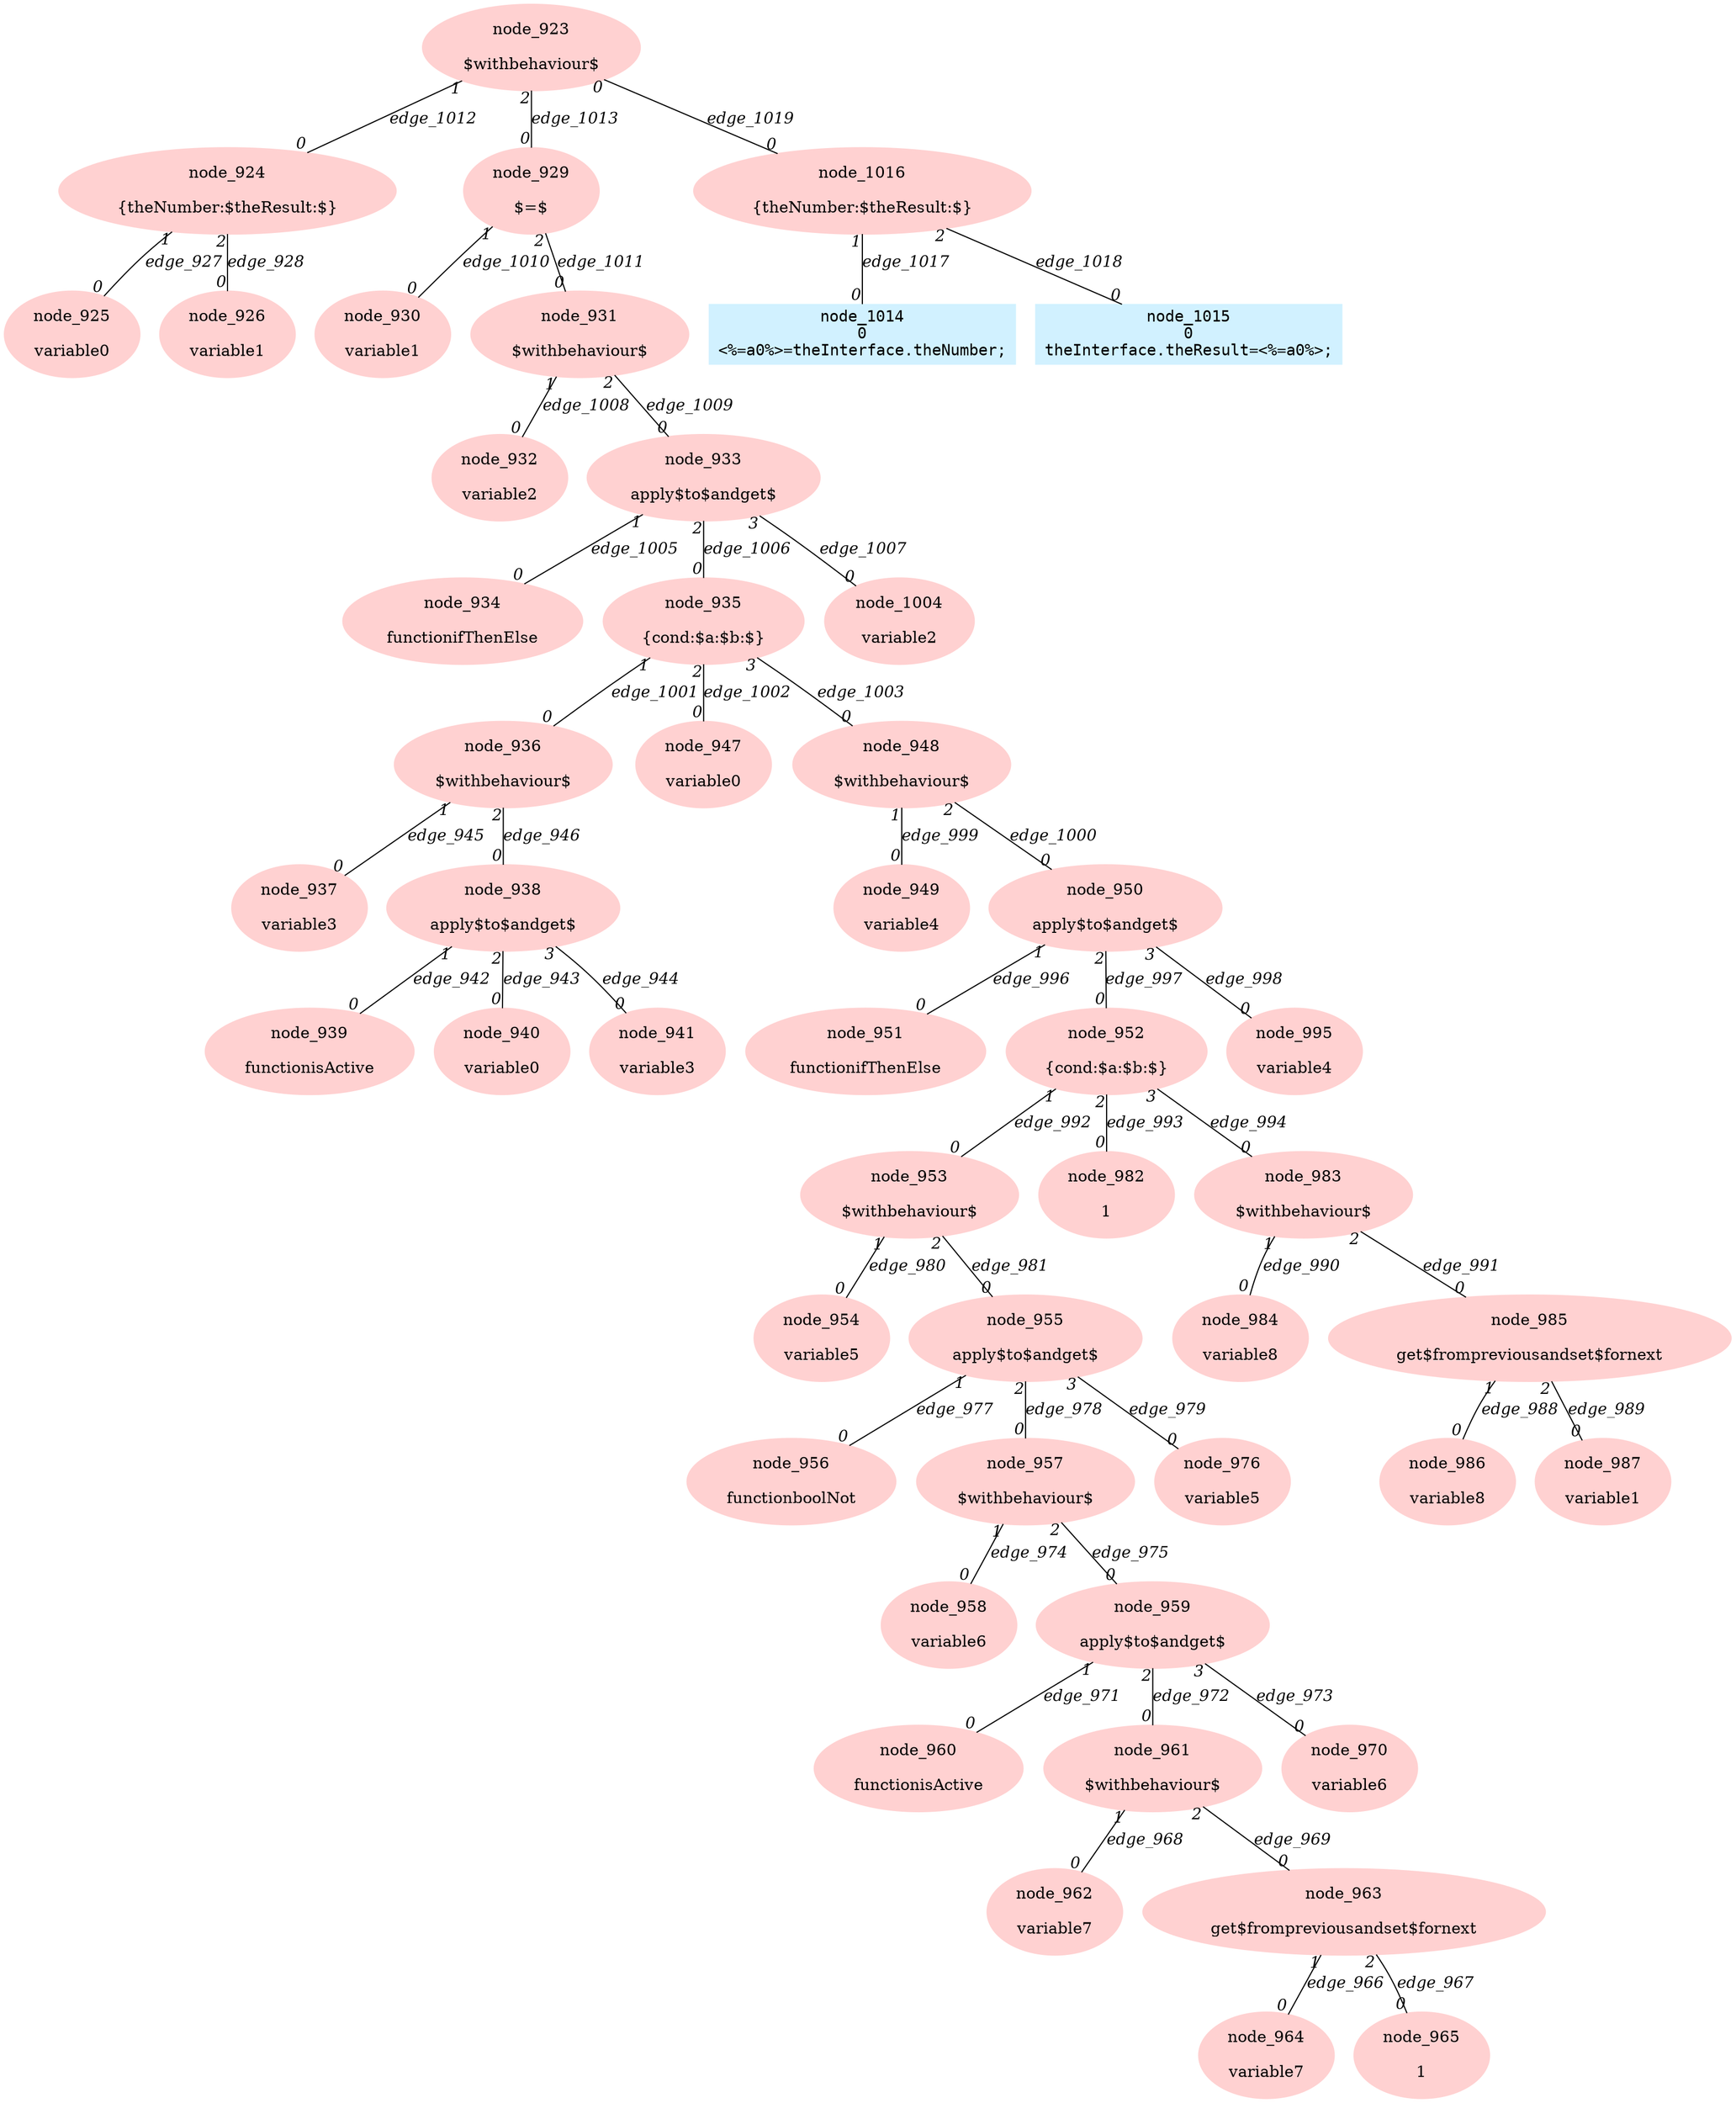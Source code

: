 digraph g{node_923 [shape=ellipse, style=filled, color="#ffd1d1", label="node_923

$withbehaviour$" ]
node_924 [shape=ellipse, style=filled, color="#ffd1d1", label="node_924

{theNumber:$theResult:$}" ]
node_925 [shape=ellipse, style=filled, color="#ffd1d1", label="node_925

variable0" ]
node_926 [shape=ellipse, style=filled, color="#ffd1d1", label="node_926

variable1" ]
node_929 [shape=ellipse, style=filled, color="#ffd1d1", label="node_929

$=$" ]
node_930 [shape=ellipse, style=filled, color="#ffd1d1", label="node_930

variable1" ]
node_931 [shape=ellipse, style=filled, color="#ffd1d1", label="node_931

$withbehaviour$" ]
node_932 [shape=ellipse, style=filled, color="#ffd1d1", label="node_932

variable2" ]
node_933 [shape=ellipse, style=filled, color="#ffd1d1", label="node_933

apply$to$andget$" ]
node_934 [shape=ellipse, style=filled, color="#ffd1d1", label="node_934

functionifThenElse" ]
node_935 [shape=ellipse, style=filled, color="#ffd1d1", label="node_935

{cond:$a:$b:$}" ]
node_936 [shape=ellipse, style=filled, color="#ffd1d1", label="node_936

$withbehaviour$" ]
node_937 [shape=ellipse, style=filled, color="#ffd1d1", label="node_937

variable3" ]
node_938 [shape=ellipse, style=filled, color="#ffd1d1", label="node_938

apply$to$andget$" ]
node_939 [shape=ellipse, style=filled, color="#ffd1d1", label="node_939

functionisActive" ]
node_940 [shape=ellipse, style=filled, color="#ffd1d1", label="node_940

variable0" ]
node_941 [shape=ellipse, style=filled, color="#ffd1d1", label="node_941

variable3" ]
node_947 [shape=ellipse, style=filled, color="#ffd1d1", label="node_947

variable0" ]
node_948 [shape=ellipse, style=filled, color="#ffd1d1", label="node_948

$withbehaviour$" ]
node_949 [shape=ellipse, style=filled, color="#ffd1d1", label="node_949

variable4" ]
node_950 [shape=ellipse, style=filled, color="#ffd1d1", label="node_950

apply$to$andget$" ]
node_951 [shape=ellipse, style=filled, color="#ffd1d1", label="node_951

functionifThenElse" ]
node_952 [shape=ellipse, style=filled, color="#ffd1d1", label="node_952

{cond:$a:$b:$}" ]
node_953 [shape=ellipse, style=filled, color="#ffd1d1", label="node_953

$withbehaviour$" ]
node_954 [shape=ellipse, style=filled, color="#ffd1d1", label="node_954

variable5" ]
node_955 [shape=ellipse, style=filled, color="#ffd1d1", label="node_955

apply$to$andget$" ]
node_956 [shape=ellipse, style=filled, color="#ffd1d1", label="node_956

functionboolNot" ]
node_957 [shape=ellipse, style=filled, color="#ffd1d1", label="node_957

$withbehaviour$" ]
node_958 [shape=ellipse, style=filled, color="#ffd1d1", label="node_958

variable6" ]
node_959 [shape=ellipse, style=filled, color="#ffd1d1", label="node_959

apply$to$andget$" ]
node_960 [shape=ellipse, style=filled, color="#ffd1d1", label="node_960

functionisActive" ]
node_961 [shape=ellipse, style=filled, color="#ffd1d1", label="node_961

$withbehaviour$" ]
node_962 [shape=ellipse, style=filled, color="#ffd1d1", label="node_962

variable7" ]
node_963 [shape=ellipse, style=filled, color="#ffd1d1", label="node_963

get$frompreviousandset$fornext" ]
node_964 [shape=ellipse, style=filled, color="#ffd1d1", label="node_964

variable7" ]
node_965 [shape=ellipse, style=filled, color="#ffd1d1", label="node_965

1" ]
node_970 [shape=ellipse, style=filled, color="#ffd1d1", label="node_970

variable6" ]
node_976 [shape=ellipse, style=filled, color="#ffd1d1", label="node_976

variable5" ]
node_982 [shape=ellipse, style=filled, color="#ffd1d1", label="node_982

1" ]
node_983 [shape=ellipse, style=filled, color="#ffd1d1", label="node_983

$withbehaviour$" ]
node_984 [shape=ellipse, style=filled, color="#ffd1d1", label="node_984

variable8" ]
node_985 [shape=ellipse, style=filled, color="#ffd1d1", label="node_985

get$frompreviousandset$fornext" ]
node_986 [shape=ellipse, style=filled, color="#ffd1d1", label="node_986

variable8" ]
node_987 [shape=ellipse, style=filled, color="#ffd1d1", label="node_987

variable1" ]
node_995 [shape=ellipse, style=filled, color="#ffd1d1", label="node_995

variable4" ]
node_1004 [shape=ellipse, style=filled, color="#ffd1d1", label="node_1004

variable2" ]
node_1016 [shape=ellipse, style=filled, color="#ffd1d1", label="node_1016

{theNumber:$theResult:$}" ]
node_1014 [shape=box, style=filled, color="#d1f1ff", fontname="Courier", label="node_1014
0
<%=a0%>=theInterface.theNumber;
" ]
node_1015 [shape=box, style=filled, color="#d1f1ff", fontname="Courier", label="node_1015
0
theInterface.theResult=<%=a0%>;
" ]
node_924 -> node_925 [dir=none, arrowHead=none, fontname="Times-Italic", label="edge_927",  headlabel="0", taillabel="1" ]
node_924 -> node_926 [dir=none, arrowHead=none, fontname="Times-Italic", label="edge_928",  headlabel="0", taillabel="2" ]
node_938 -> node_939 [dir=none, arrowHead=none, fontname="Times-Italic", label="edge_942",  headlabel="0", taillabel="1" ]
node_938 -> node_940 [dir=none, arrowHead=none, fontname="Times-Italic", label="edge_943",  headlabel="0", taillabel="2" ]
node_938 -> node_941 [dir=none, arrowHead=none, fontname="Times-Italic", label="edge_944",  headlabel="0", taillabel="3" ]
node_936 -> node_937 [dir=none, arrowHead=none, fontname="Times-Italic", label="edge_945",  headlabel="0", taillabel="1" ]
node_936 -> node_938 [dir=none, arrowHead=none, fontname="Times-Italic", label="edge_946",  headlabel="0", taillabel="2" ]
node_963 -> node_964 [dir=none, arrowHead=none, fontname="Times-Italic", label="edge_966",  headlabel="0", taillabel="1" ]
node_963 -> node_965 [dir=none, arrowHead=none, fontname="Times-Italic", label="edge_967",  headlabel="0", taillabel="2" ]
node_961 -> node_962 [dir=none, arrowHead=none, fontname="Times-Italic", label="edge_968",  headlabel="0", taillabel="1" ]
node_961 -> node_963 [dir=none, arrowHead=none, fontname="Times-Italic", label="edge_969",  headlabel="0", taillabel="2" ]
node_959 -> node_960 [dir=none, arrowHead=none, fontname="Times-Italic", label="edge_971",  headlabel="0", taillabel="1" ]
node_959 -> node_961 [dir=none, arrowHead=none, fontname="Times-Italic", label="edge_972",  headlabel="0", taillabel="2" ]
node_959 -> node_970 [dir=none, arrowHead=none, fontname="Times-Italic", label="edge_973",  headlabel="0", taillabel="3" ]
node_957 -> node_958 [dir=none, arrowHead=none, fontname="Times-Italic", label="edge_974",  headlabel="0", taillabel="1" ]
node_957 -> node_959 [dir=none, arrowHead=none, fontname="Times-Italic", label="edge_975",  headlabel="0", taillabel="2" ]
node_955 -> node_956 [dir=none, arrowHead=none, fontname="Times-Italic", label="edge_977",  headlabel="0", taillabel="1" ]
node_955 -> node_957 [dir=none, arrowHead=none, fontname="Times-Italic", label="edge_978",  headlabel="0", taillabel="2" ]
node_955 -> node_976 [dir=none, arrowHead=none, fontname="Times-Italic", label="edge_979",  headlabel="0", taillabel="3" ]
node_953 -> node_954 [dir=none, arrowHead=none, fontname="Times-Italic", label="edge_980",  headlabel="0", taillabel="1" ]
node_953 -> node_955 [dir=none, arrowHead=none, fontname="Times-Italic", label="edge_981",  headlabel="0", taillabel="2" ]
node_985 -> node_986 [dir=none, arrowHead=none, fontname="Times-Italic", label="edge_988",  headlabel="0", taillabel="1" ]
node_985 -> node_987 [dir=none, arrowHead=none, fontname="Times-Italic", label="edge_989",  headlabel="0", taillabel="2" ]
node_983 -> node_984 [dir=none, arrowHead=none, fontname="Times-Italic", label="edge_990",  headlabel="0", taillabel="1" ]
node_983 -> node_985 [dir=none, arrowHead=none, fontname="Times-Italic", label="edge_991",  headlabel="0", taillabel="2" ]
node_952 -> node_953 [dir=none, arrowHead=none, fontname="Times-Italic", label="edge_992",  headlabel="0", taillabel="1" ]
node_952 -> node_982 [dir=none, arrowHead=none, fontname="Times-Italic", label="edge_993",  headlabel="0", taillabel="2" ]
node_952 -> node_983 [dir=none, arrowHead=none, fontname="Times-Italic", label="edge_994",  headlabel="0", taillabel="3" ]
node_950 -> node_951 [dir=none, arrowHead=none, fontname="Times-Italic", label="edge_996",  headlabel="0", taillabel="1" ]
node_950 -> node_952 [dir=none, arrowHead=none, fontname="Times-Italic", label="edge_997",  headlabel="0", taillabel="2" ]
node_950 -> node_995 [dir=none, arrowHead=none, fontname="Times-Italic", label="edge_998",  headlabel="0", taillabel="3" ]
node_948 -> node_949 [dir=none, arrowHead=none, fontname="Times-Italic", label="edge_999",  headlabel="0", taillabel="1" ]
node_948 -> node_950 [dir=none, arrowHead=none, fontname="Times-Italic", label="edge_1000",  headlabel="0", taillabel="2" ]
node_935 -> node_936 [dir=none, arrowHead=none, fontname="Times-Italic", label="edge_1001",  headlabel="0", taillabel="1" ]
node_935 -> node_947 [dir=none, arrowHead=none, fontname="Times-Italic", label="edge_1002",  headlabel="0", taillabel="2" ]
node_935 -> node_948 [dir=none, arrowHead=none, fontname="Times-Italic", label="edge_1003",  headlabel="0", taillabel="3" ]
node_933 -> node_934 [dir=none, arrowHead=none, fontname="Times-Italic", label="edge_1005",  headlabel="0", taillabel="1" ]
node_933 -> node_935 [dir=none, arrowHead=none, fontname="Times-Italic", label="edge_1006",  headlabel="0", taillabel="2" ]
node_933 -> node_1004 [dir=none, arrowHead=none, fontname="Times-Italic", label="edge_1007",  headlabel="0", taillabel="3" ]
node_931 -> node_932 [dir=none, arrowHead=none, fontname="Times-Italic", label="edge_1008",  headlabel="0", taillabel="1" ]
node_931 -> node_933 [dir=none, arrowHead=none, fontname="Times-Italic", label="edge_1009",  headlabel="0", taillabel="2" ]
node_929 -> node_930 [dir=none, arrowHead=none, fontname="Times-Italic", label="edge_1010",  headlabel="0", taillabel="1" ]
node_929 -> node_931 [dir=none, arrowHead=none, fontname="Times-Italic", label="edge_1011",  headlabel="0", taillabel="2" ]
node_923 -> node_924 [dir=none, arrowHead=none, fontname="Times-Italic", label="edge_1012",  headlabel="0", taillabel="1" ]
node_923 -> node_929 [dir=none, arrowHead=none, fontname="Times-Italic", label="edge_1013",  headlabel="0", taillabel="2" ]
node_1016 -> node_1014 [dir=none, arrowHead=none, fontname="Times-Italic", label="edge_1017",  headlabel="0", taillabel="1" ]
node_1016 -> node_1015 [dir=none, arrowHead=none, fontname="Times-Italic", label="edge_1018",  headlabel="0", taillabel="2" ]
node_923 -> node_1016 [dir=none, arrowHead=none, fontname="Times-Italic", label="edge_1019",  headlabel="0", taillabel="0" ]
}